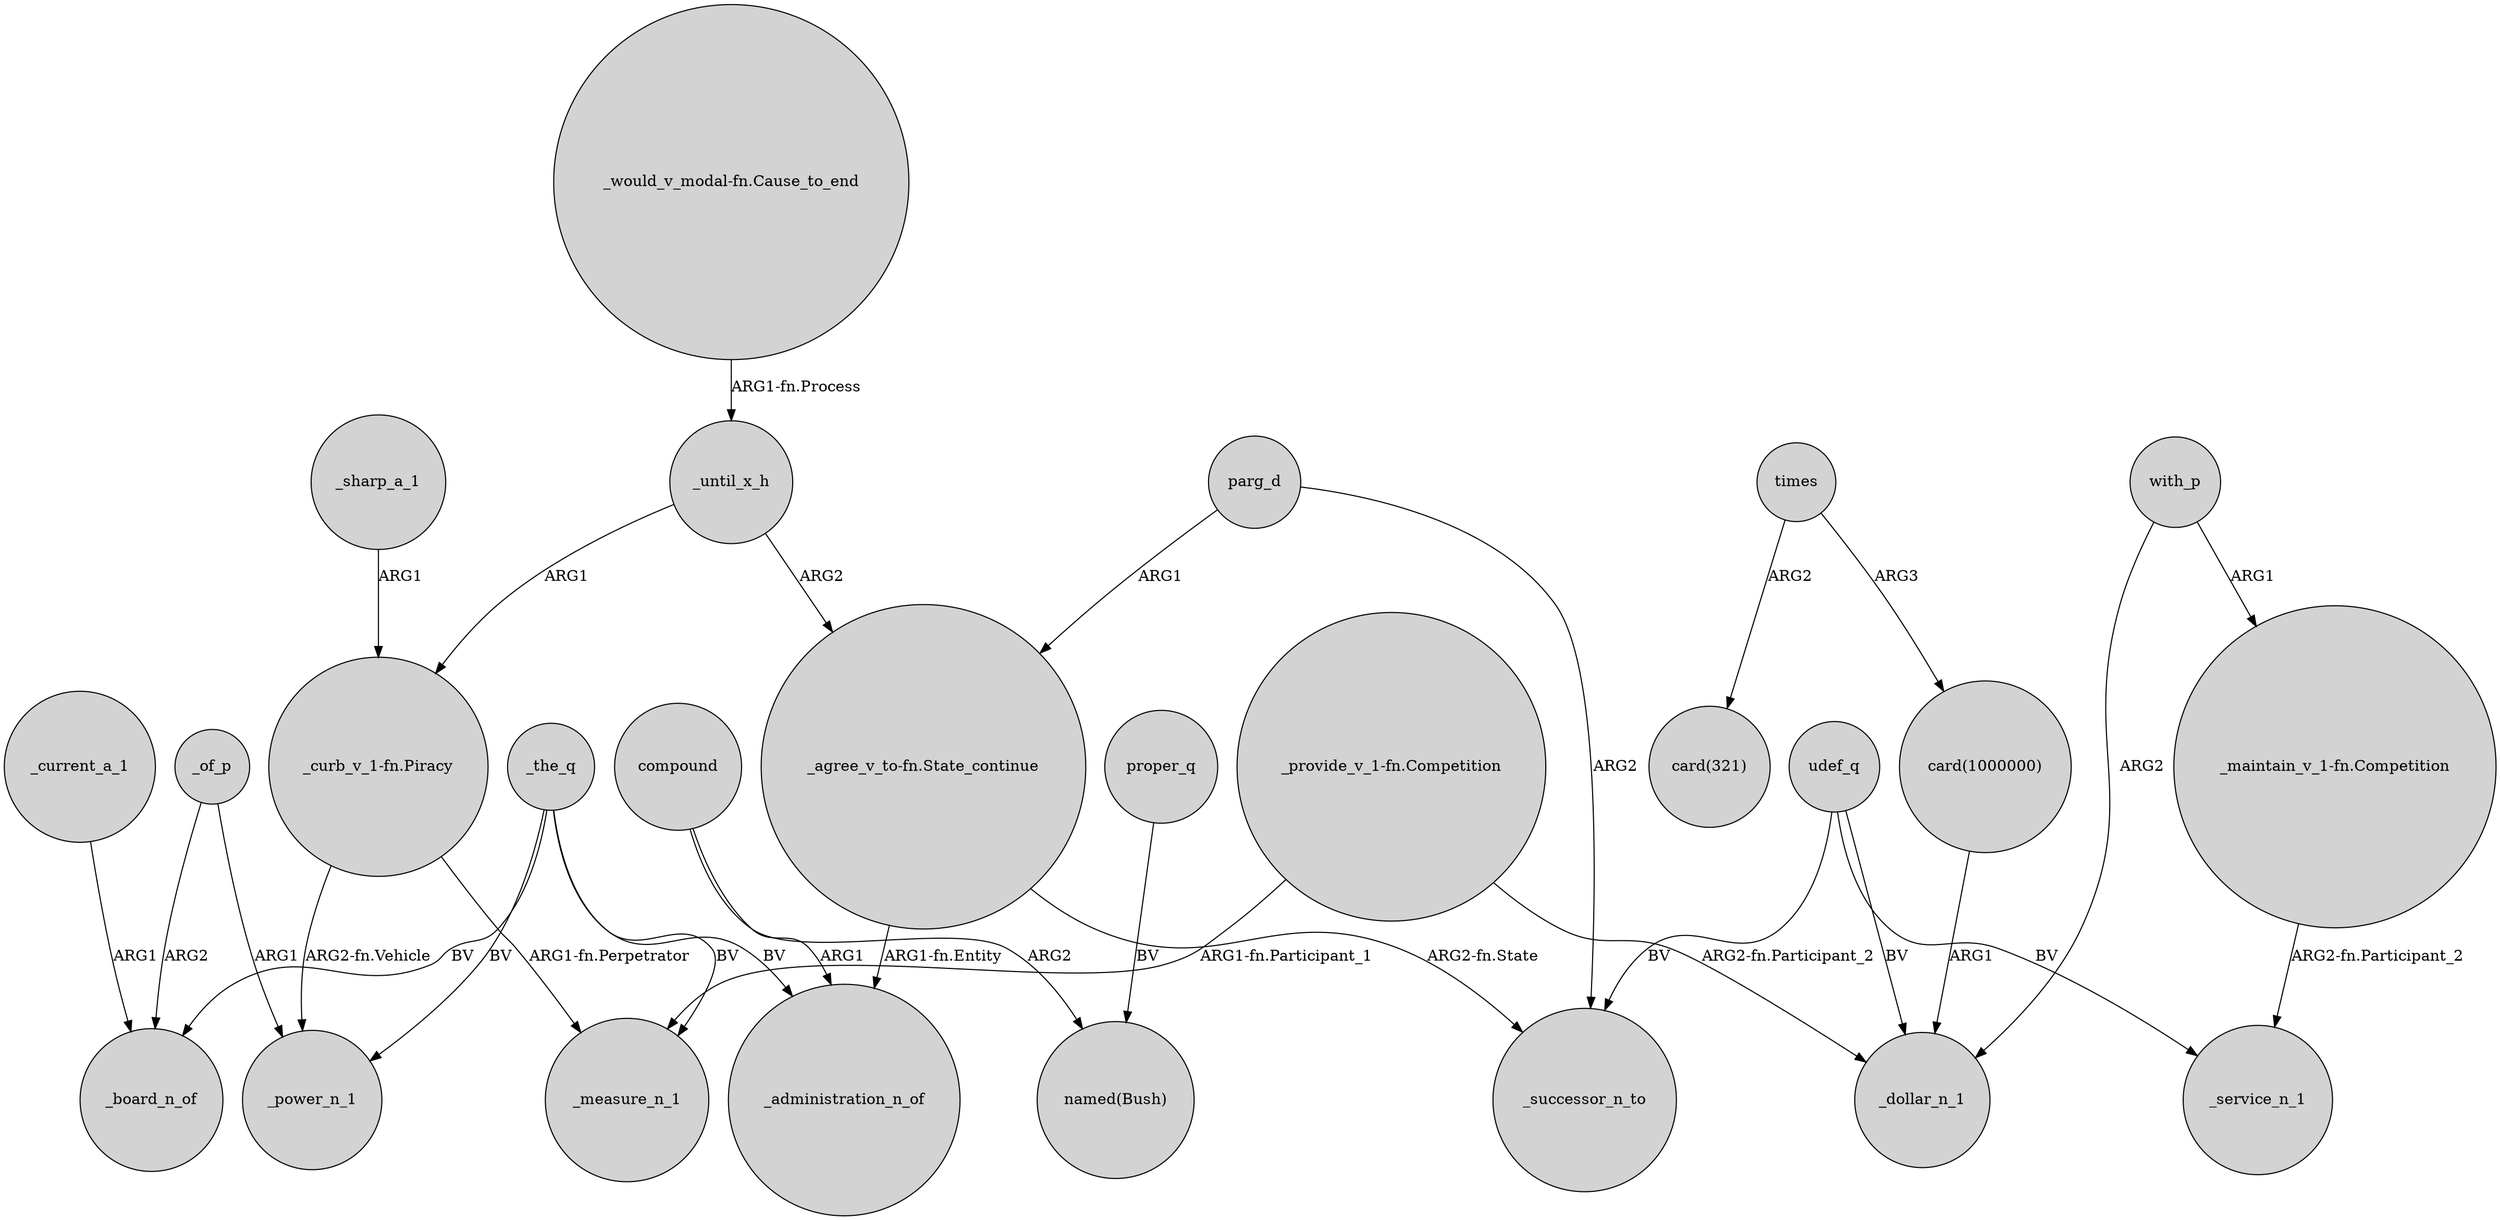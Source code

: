 digraph {
	node [shape=circle style=filled]
	"_curb_v_1-fn.Piracy" -> _measure_n_1 [label="ARG1-fn.Perpetrator"]
	_sharp_a_1 -> "_curb_v_1-fn.Piracy" [label=ARG1]
	_the_q -> _power_n_1 [label=BV]
	with_p -> _dollar_n_1 [label=ARG2]
	_the_q -> _measure_n_1 [label=BV]
	udef_q -> _service_n_1 [label=BV]
	"_agree_v_to-fn.State_continue" -> _administration_n_of [label="ARG1-fn.Entity"]
	_of_p -> _power_n_1 [label=ARG1]
	"_curb_v_1-fn.Piracy" -> _power_n_1 [label="ARG2-fn.Vehicle"]
	compound -> _administration_n_of [label=ARG1]
	_current_a_1 -> _board_n_of [label=ARG1]
	times -> "card(1000000)" [label=ARG3]
	"_provide_v_1-fn.Competition" -> _dollar_n_1 [label="ARG2-fn.Participant_2"]
	parg_d -> _successor_n_to [label=ARG2]
	"_maintain_v_1-fn.Competition" -> _service_n_1 [label="ARG2-fn.Participant_2"]
	udef_q -> _successor_n_to [label=BV]
	_the_q -> _board_n_of [label=BV]
	_of_p -> _board_n_of [label=ARG2]
	_until_x_h -> "_agree_v_to-fn.State_continue" [label=ARG2]
	proper_q -> "named(Bush)" [label=BV]
	compound -> "named(Bush)" [label=ARG2]
	parg_d -> "_agree_v_to-fn.State_continue" [label=ARG1]
	udef_q -> _dollar_n_1 [label=BV]
	"card(1000000)" -> _dollar_n_1 [label=ARG1]
	"_would_v_modal-fn.Cause_to_end" -> _until_x_h [label="ARG1-fn.Process"]
	times -> "card(321)" [label=ARG2]
	with_p -> "_maintain_v_1-fn.Competition" [label=ARG1]
	_until_x_h -> "_curb_v_1-fn.Piracy" [label=ARG1]
	"_agree_v_to-fn.State_continue" -> _successor_n_to [label="ARG2-fn.State"]
	"_provide_v_1-fn.Competition" -> _measure_n_1 [label="ARG1-fn.Participant_1"]
	_the_q -> _administration_n_of [label=BV]
}
